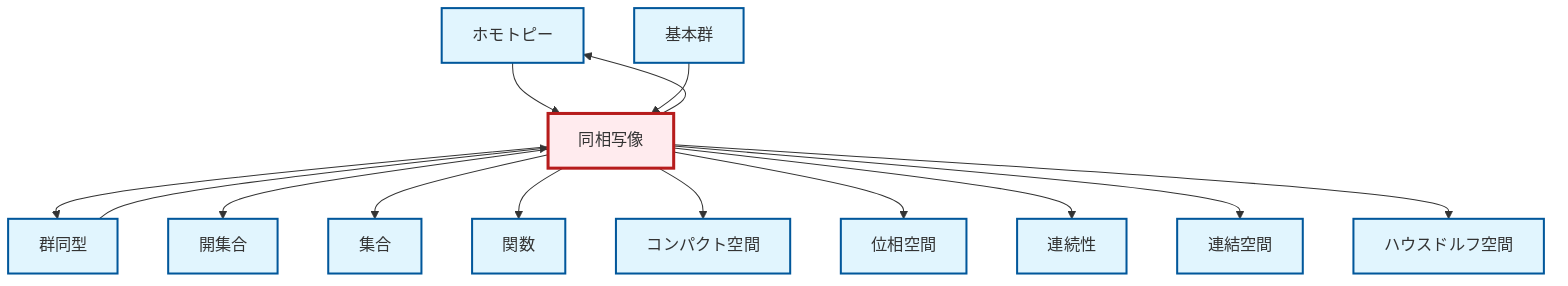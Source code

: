 graph TD
    classDef definition fill:#e1f5fe,stroke:#01579b,stroke-width:2px
    classDef theorem fill:#f3e5f5,stroke:#4a148c,stroke-width:2px
    classDef axiom fill:#fff3e0,stroke:#e65100,stroke-width:2px
    classDef example fill:#e8f5e9,stroke:#1b5e20,stroke-width:2px
    classDef current fill:#ffebee,stroke:#b71c1c,stroke-width:3px
    def-topological-space["位相空間"]:::definition
    def-function["関数"]:::definition
    def-homotopy["ホモトピー"]:::definition
    def-homeomorphism["同相写像"]:::definition
    def-compact["コンパクト空間"]:::definition
    def-isomorphism["群同型"]:::definition
    def-open-set["開集合"]:::definition
    def-fundamental-group["基本群"]:::definition
    def-set["集合"]:::definition
    def-hausdorff["ハウスドルフ空間"]:::definition
    def-connected["連結空間"]:::definition
    def-continuity["連続性"]:::definition
    def-homeomorphism --> def-isomorphism
    def-homeomorphism --> def-homotopy
    def-homotopy --> def-homeomorphism
    def-homeomorphism --> def-open-set
    def-homeomorphism --> def-set
    def-homeomorphism --> def-function
    def-homeomorphism --> def-compact
    def-homeomorphism --> def-topological-space
    def-homeomorphism --> def-continuity
    def-homeomorphism --> def-connected
    def-homeomorphism --> def-hausdorff
    def-fundamental-group --> def-homeomorphism
    def-isomorphism --> def-homeomorphism
    class def-homeomorphism current